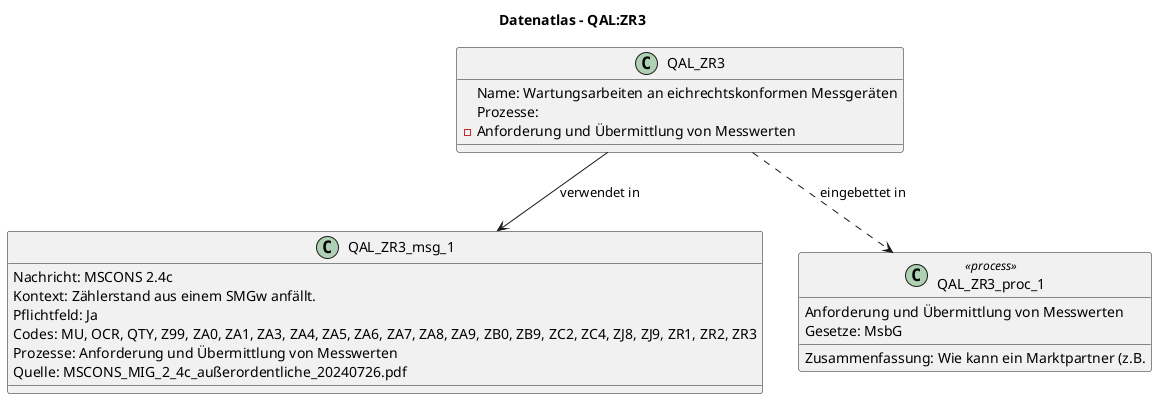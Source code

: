 @startuml
title Datenatlas – QAL:ZR3
class QAL_ZR3 {
  Name: Wartungsarbeiten an eichrechtskonformen Messgeräten
  Prozesse:
    - Anforderung und Übermittlung von Messwerten
}
class QAL_ZR3_msg_1 {
  Nachricht: MSCONS 2.4c
  Kontext: Zählerstand aus einem SMGw anfällt.
  Pflichtfeld: Ja
  Codes: MU, OCR, QTY, Z99, ZA0, ZA1, ZA3, ZA4, ZA5, ZA6, ZA7, ZA8, ZA9, ZB0, ZB9, ZC2, ZC4, ZJ8, ZJ9, ZR1, ZR2, ZR3
  Prozesse: Anforderung und Übermittlung von Messwerten
  Quelle: MSCONS_MIG_2_4c_außerordentliche_20240726.pdf
}
QAL_ZR3 --> QAL_ZR3_msg_1 : verwendet in
class QAL_ZR3_proc_1 <<process>> {
  Anforderung und Übermittlung von Messwerten
  Gesetze: MsbG
  Zusammenfassung: Wie kann ein Marktpartner (z.B.
}
QAL_ZR3 ..> QAL_ZR3_proc_1 : eingebettet in
@enduml